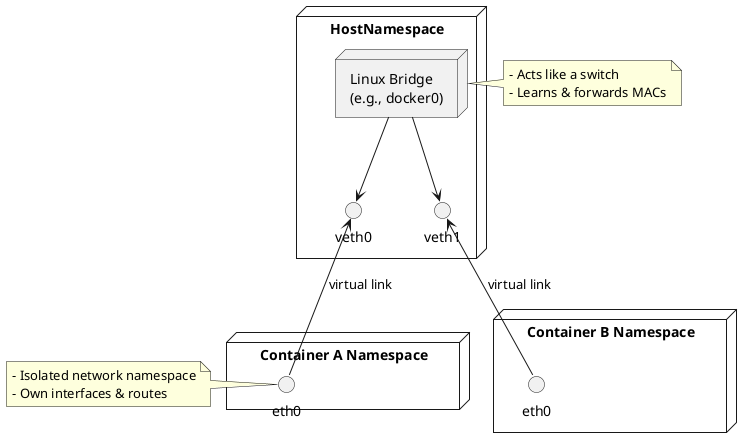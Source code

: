 @startuml

node "HostNamespace" {
  node "Linux Bridge\n(e.g., docker0)" as Bridge
  interface "veth0" as VethHost1
  interface "veth1" as VethHost2

  Bridge --> VethHost1
  Bridge --> VethHost2
}

node "Container A Namespace" {
  interface "eth0" as EthA
}
node "Container B Namespace" {
  interface "eth0" as EthB
}

VethHost1 <-- EthA : virtual link
VethHost2 <-- EthB : virtual link

note left of EthA
  - Isolated network namespace
  - Own interfaces & routes
end note

note right of Bridge
  - Acts like a switch
  - Learns & forwards MACs
end note
@enduml
